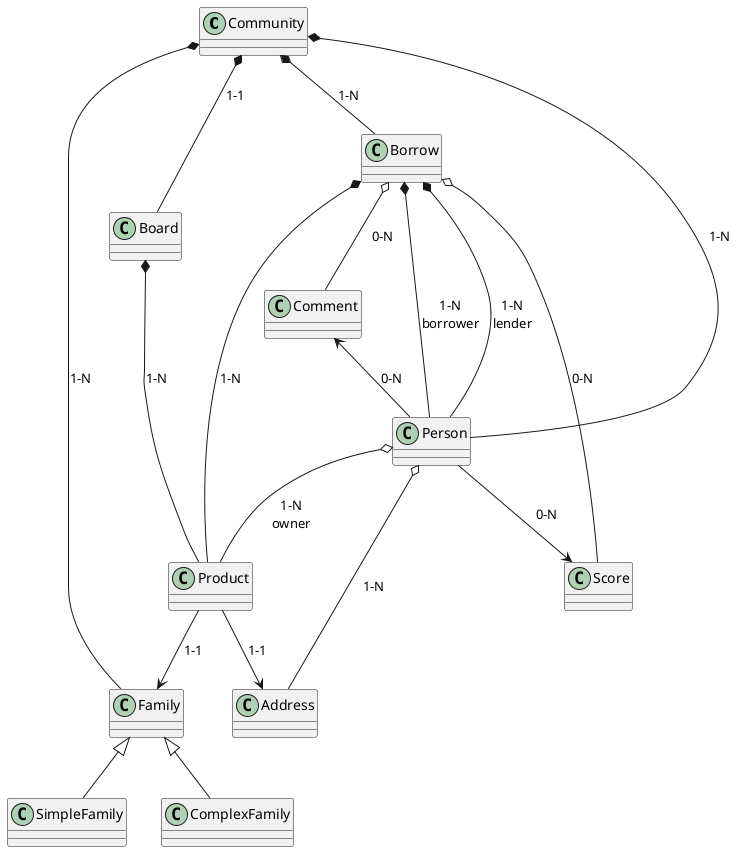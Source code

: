 @startuml DomainModel

class Community
class Person 

class Board

class Product
class Family
class SimpleFamily
class ComplexFamily
class Borrow

class Comment 
class Score 
class Address

Community *-down- Board : 1-1
Community *-down- Person : 1-N
Community *-down- Borrow : 1-N
Community *-down- Family : 1-N

Board *-- Product : 1-N

Borrow o-- Comment : 0-N
Borrow o-- Score : 0-N
Borrow *-- Product : 1-N
Borrow *-- Person : 1-N\nborrower
Borrow *-- Person : 1-N\nlender

Comment <-- Person : 0-N

Person o-- Product : 1-N\nowner
Person o-- Address : 1-N
Person --> Score : 0-N

Product --> Family : 1-1
Product --> Address : 1-1

Family <|-- SimpleFamily
Family <|-- ComplexFamily

@enduml